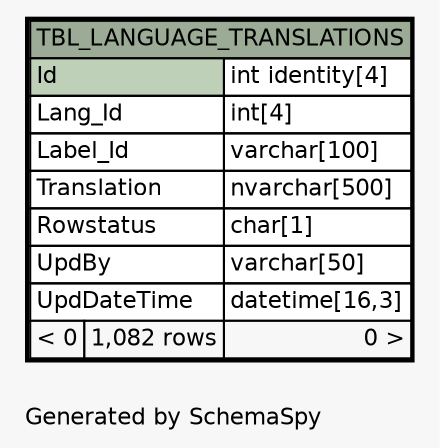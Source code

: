 // dot 2.38.0 on Windows 10 10.0
// SchemaSpy rev 590
digraph "oneDegreeRelationshipsDiagram" {
  graph [
    rankdir="RL"
    bgcolor="#f7f7f7"
    label="\nGenerated by SchemaSpy"
    labeljust="l"
    nodesep="0.18"
    ranksep="0.46"
    fontname="Helvetica"
    fontsize="11"
  ];
  node [
    fontname="Helvetica"
    fontsize="11"
    shape="plaintext"
  ];
  edge [
    arrowsize="0.8"
  ];
  "TBL_LANGUAGE_TRANSLATIONS" [
    label=<
    <TABLE BORDER="2" CELLBORDER="1" CELLSPACING="0" BGCOLOR="#ffffff">
      <TR><TD COLSPAN="3" BGCOLOR="#9bab96" ALIGN="CENTER">TBL_LANGUAGE_TRANSLATIONS</TD></TR>
      <TR><TD PORT="Id" COLSPAN="2" BGCOLOR="#bed1b8" ALIGN="LEFT">Id</TD><TD PORT="Id.type" ALIGN="LEFT">int identity[4]</TD></TR>
      <TR><TD PORT="Lang_Id" COLSPAN="2" ALIGN="LEFT">Lang_Id</TD><TD PORT="Lang_Id.type" ALIGN="LEFT">int[4]</TD></TR>
      <TR><TD PORT="Label_Id" COLSPAN="2" ALIGN="LEFT">Label_Id</TD><TD PORT="Label_Id.type" ALIGN="LEFT">varchar[100]</TD></TR>
      <TR><TD PORT="Translation" COLSPAN="2" ALIGN="LEFT">Translation</TD><TD PORT="Translation.type" ALIGN="LEFT">nvarchar[500]</TD></TR>
      <TR><TD PORT="Rowstatus" COLSPAN="2" ALIGN="LEFT">Rowstatus</TD><TD PORT="Rowstatus.type" ALIGN="LEFT">char[1]</TD></TR>
      <TR><TD PORT="UpdBy" COLSPAN="2" ALIGN="LEFT">UpdBy</TD><TD PORT="UpdBy.type" ALIGN="LEFT">varchar[50]</TD></TR>
      <TR><TD PORT="UpdDateTime" COLSPAN="2" ALIGN="LEFT">UpdDateTime</TD><TD PORT="UpdDateTime.type" ALIGN="LEFT">datetime[16,3]</TD></TR>
      <TR><TD ALIGN="LEFT" BGCOLOR="#f7f7f7">&lt; 0</TD><TD ALIGN="RIGHT" BGCOLOR="#f7f7f7">1,082 rows</TD><TD ALIGN="RIGHT" BGCOLOR="#f7f7f7">0 &gt;</TD></TR>
    </TABLE>>
    URL="TBL_LANGUAGE_TRANSLATIONS.html"
    tooltip="TBL_LANGUAGE_TRANSLATIONS"
  ];
}

